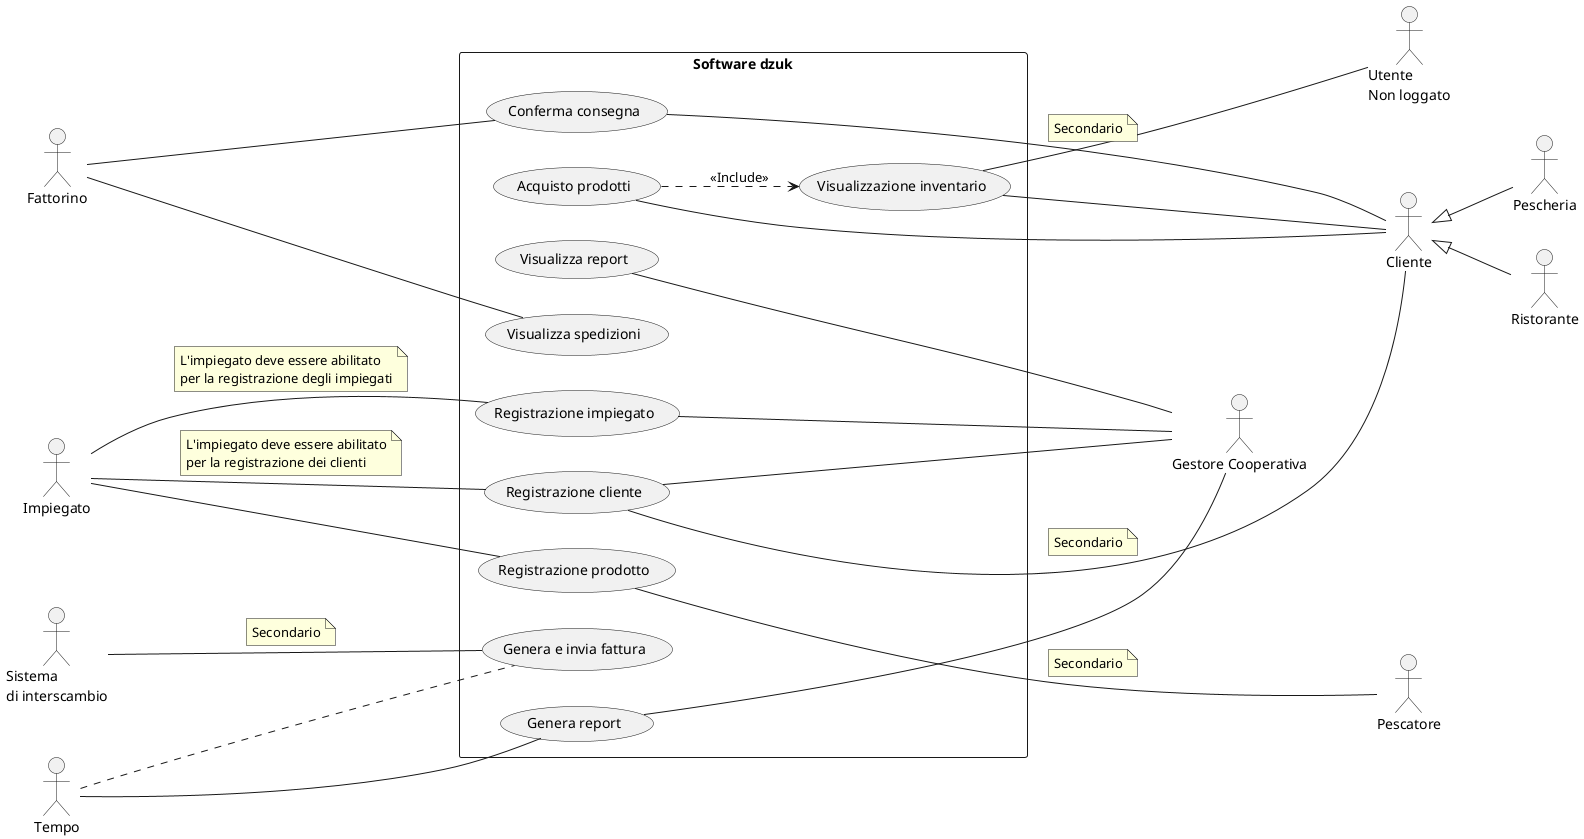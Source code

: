 @startuml
left to right direction
actor "Gestore Cooperativa" as gestore
actor "Impiegato" as imp 
actor "Cliente" as cliente
actor "Utente\nNon loggato" as utente
actor "Pescatore" as pescatore
actor "Pescheria" as cliente_pescheria
actor "Ristorante" as cliente_ristorante
actor "Tempo" as tempo
actor "Sistema\ndi interscambio" as sistema_fatture
actor "Fattorino" as fattorino

cliente_ristorante -up-|> cliente
cliente_pescheria  -up-|> cliente

rectangle "Software dzuk" {
    usecase "Registrazione cliente" as registra_cliente
    usecase "Registrazione impiegato" as registra_impiegato
    usecase "Registrazione prodotto" as registra_prodotto
    usecase "Visualizzazione inventario" as visualizza_inventario
    usecase "Acquisto prodotti" as acquisto_prodotti
    usecase "Genera report" as genera_report
    usecase "Visualizza report" as visualizza_report
    usecase "Genera e invia fattura" as genera_invio_fattura
    usecase "Visualizza spedizioni" as visualizza_spedizioni
    usecase "Conferma consegna" as conferma_spedizione
}

imp     --- registra_cliente
note bottom of link
    L'impiegato deve essere abilitato
    per la registrazione dei clienti
end note
imp     --- registra_impiegato
note bottom of link
    L'impiegato deve essere abilitato
    per la registrazione degli impiegati
end note

registra_cliente   --- gestore
registra_cliente --- cliente
note of link: Secondario
registra_cliente -[hidden]l- registra_impiegato
registra_impiegato --- gestore
'registra_impiegato --- imp
'note of link: Secondario
registra_prodotto  --- imp
registra_prodotto  ---- pescatore
note right of link: Secondario
visualizza_inventario --- cliente
visualizza_inventario --- utente
acquisto_prodotti --- cliente
acquisto_prodotti -.> visualizza_inventario : <<Include>>
tempo   --- genera_report
gestore --- genera_report
gestore --- visualizza_report
genera_report -[hidden]l- visualizza_report
tempo -.- genera_invio_fattura
sistema_fatture --- genera_invio_fattura
note of link: Secondario
fattorino --- visualizza_spedizioni
fattorino --- conferma_spedizione
cliente --u- conferma_spedizione
note of link: Secondario
@enduml